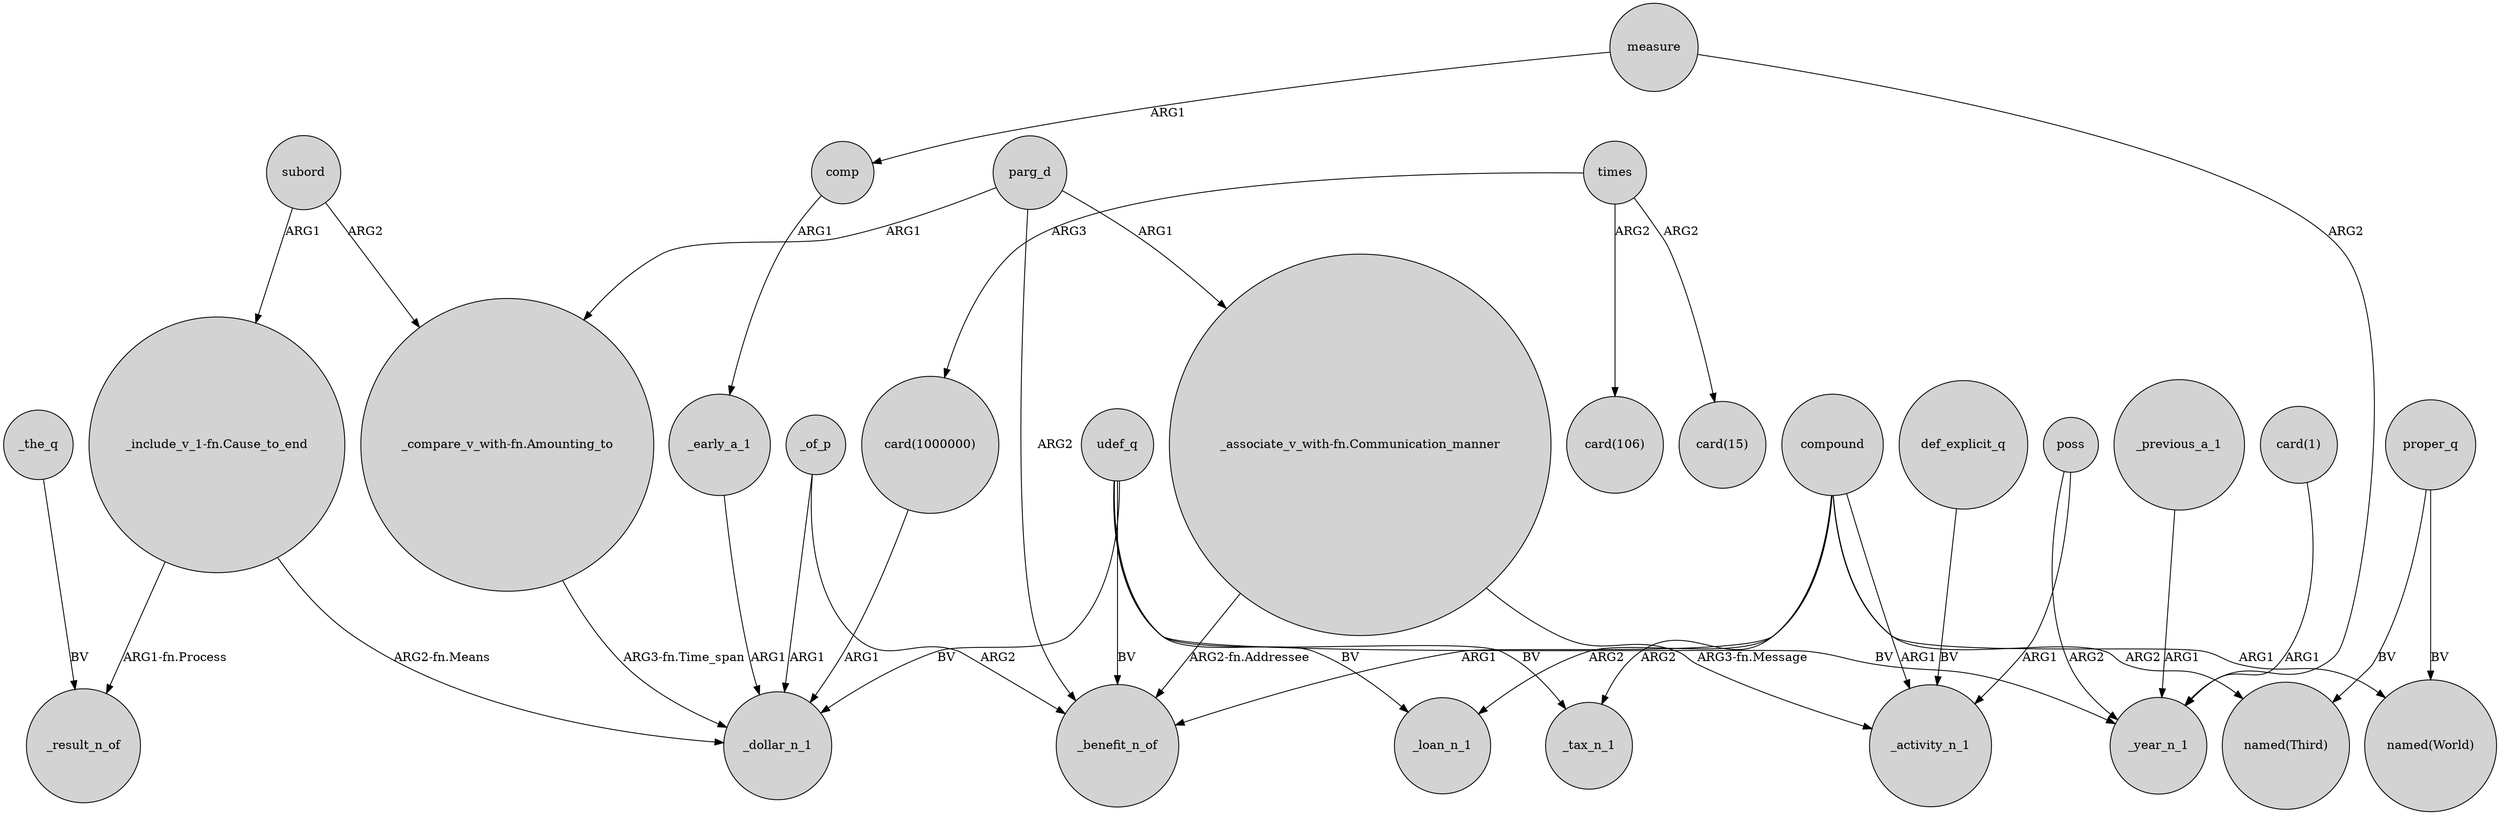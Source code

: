 digraph {
	node [shape=circle style=filled]
	_of_p -> _dollar_n_1 [label=ARG1]
	parg_d -> _benefit_n_of [label=ARG2]
	"_include_v_1-fn.Cause_to_end" -> _result_n_of [label="ARG1-fn.Process"]
	_of_p -> _benefit_n_of [label=ARG2]
	"_include_v_1-fn.Cause_to_end" -> _dollar_n_1 [label="ARG2-fn.Means"]
	"card(1)" -> _year_n_1 [label=ARG1]
	proper_q -> "named(Third)" [label=BV]
	udef_q -> _loan_n_1 [label=BV]
	def_explicit_q -> _activity_n_1 [label=BV]
	compound -> "named(World)" [label=ARG1]
	udef_q -> _benefit_n_of [label=BV]
	udef_q -> _tax_n_1 [label=BV]
	times -> "card(1000000)" [label=ARG3]
	poss -> _year_n_1 [label=ARG2]
	_previous_a_1 -> _year_n_1 [label=ARG1]
	comp -> _early_a_1 [label=ARG1]
	"_associate_v_with-fn.Communication_manner" -> _benefit_n_of [label="ARG2-fn.Addressee"]
	compound -> "named(Third)" [label=ARG2]
	times -> "card(106)" [label=ARG2]
	times -> "card(15)" [label=ARG2]
	measure -> _year_n_1 [label=ARG2]
	"_compare_v_with-fn.Amounting_to" -> _dollar_n_1 [label="ARG3-fn.Time_span"]
	parg_d -> "_associate_v_with-fn.Communication_manner" [label=ARG1]
	"_associate_v_with-fn.Communication_manner" -> _activity_n_1 [label="ARG3-fn.Message"]
	_the_q -> _result_n_of [label=BV]
	poss -> _activity_n_1 [label=ARG1]
	compound -> _tax_n_1 [label=ARG2]
	udef_q -> _dollar_n_1 [label=BV]
	"card(1000000)" -> _dollar_n_1 [label=ARG1]
	_early_a_1 -> _dollar_n_1 [label=ARG1]
	measure -> comp [label=ARG1]
	udef_q -> _year_n_1 [label=BV]
	proper_q -> "named(World)" [label=BV]
	subord -> "_compare_v_with-fn.Amounting_to" [label=ARG2]
	parg_d -> "_compare_v_with-fn.Amounting_to" [label=ARG1]
	subord -> "_include_v_1-fn.Cause_to_end" [label=ARG1]
	compound -> _benefit_n_of [label=ARG1]
	compound -> _loan_n_1 [label=ARG2]
	compound -> _activity_n_1 [label=ARG1]
}
